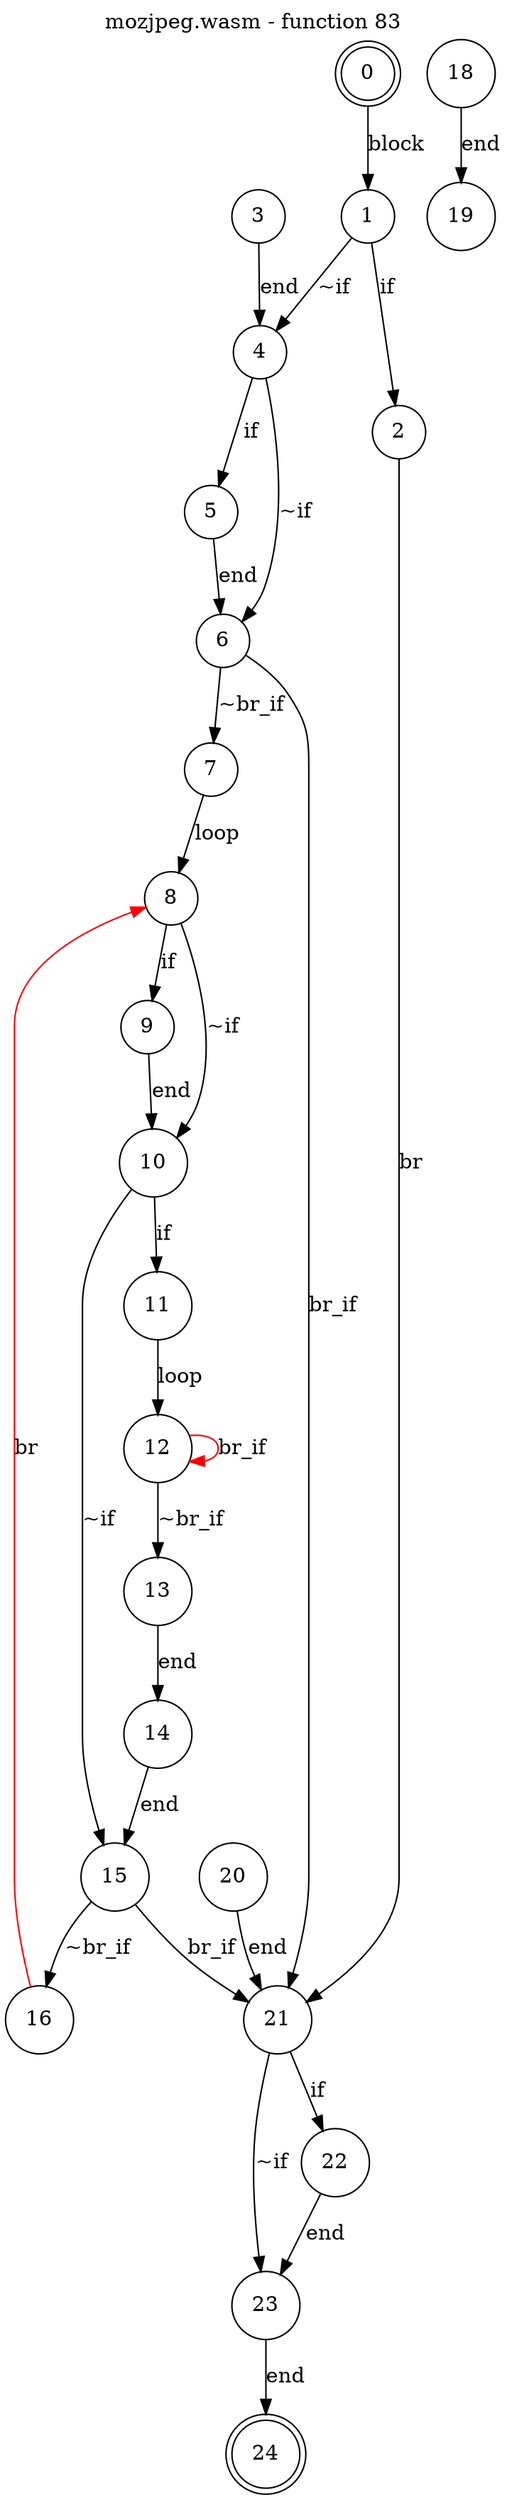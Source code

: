 digraph finite_state_machine {
    label = "mozjpeg.wasm - function 83"
    labelloc =  t
    labelfontsize = 16
    labelfontcolor = black
    labelfontname = "Helvetica"
    node [shape = doublecircle]; 0 24;
    node [shape = circle];
    0 -> 1[label = "block"];
    1 -> 2[label = "if"];
    1 -> 4[label = "~if"];
    2 -> 21[label = "br"];
    3 -> 4[label = "end"];
    4 -> 5[label = "if"];
    4 -> 6[label = "~if"];
    5 -> 6[label = "end"];
    6 -> 7[label = "~br_if"];
    6 -> 21[label = "br_if"];
    7 -> 8[label = "loop"];
    8 -> 9[label = "if"];
    8 -> 10[label = "~if"];
    9 -> 10[label = "end"];
    10 -> 11[label = "if"];
    10 -> 15[label = "~if"];
    11 -> 12[label = "loop"];
    12 -> 13[label = "~br_if"];
    12 -> 12[color="red" label = "br_if"];
    13 -> 14[label = "end"];
    14 -> 15[label = "end"];
    15 -> 16[label = "~br_if"];
    15 -> 21[label = "br_if"];
    16 -> 8[color="red" label = "br"];
    18 -> 19[label = "end"];
    20 -> 21[label = "end"];
    21 -> 22[label = "if"];
    21 -> 23[label = "~if"];
    22 -> 23[label = "end"];
    23 -> 24[label = "end"];
}
